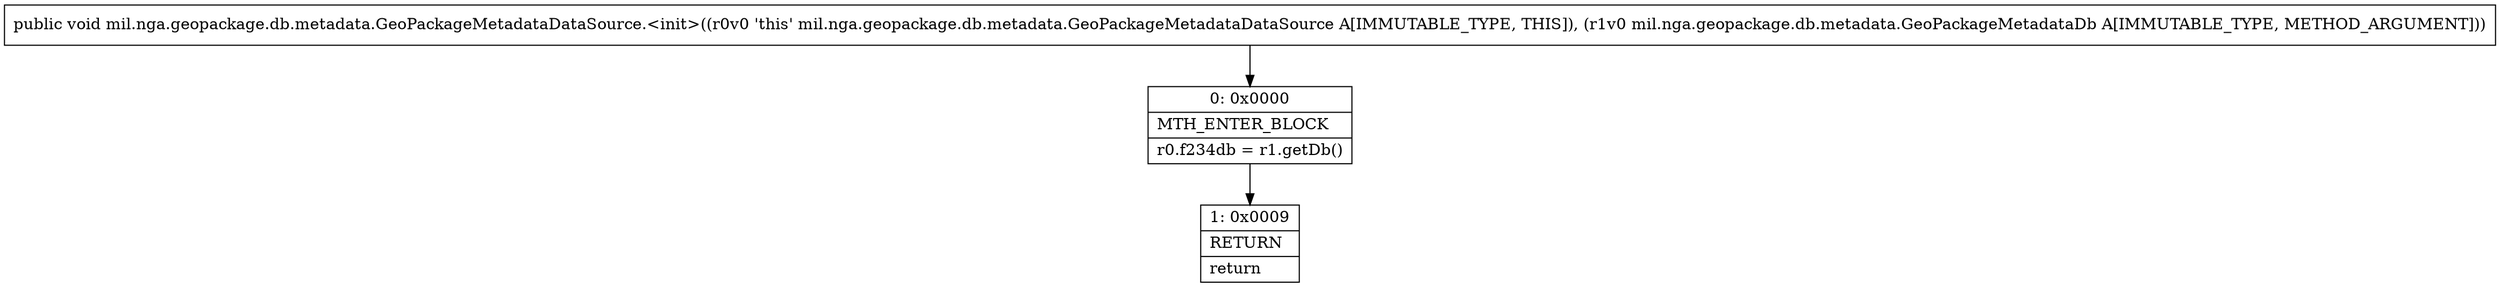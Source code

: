 digraph "CFG formil.nga.geopackage.db.metadata.GeoPackageMetadataDataSource.\<init\>(Lmil\/nga\/geopackage\/db\/metadata\/GeoPackageMetadataDb;)V" {
Node_0 [shape=record,label="{0\:\ 0x0000|MTH_ENTER_BLOCK\l|r0.f234db = r1.getDb()\l}"];
Node_1 [shape=record,label="{1\:\ 0x0009|RETURN\l|return\l}"];
MethodNode[shape=record,label="{public void mil.nga.geopackage.db.metadata.GeoPackageMetadataDataSource.\<init\>((r0v0 'this' mil.nga.geopackage.db.metadata.GeoPackageMetadataDataSource A[IMMUTABLE_TYPE, THIS]), (r1v0 mil.nga.geopackage.db.metadata.GeoPackageMetadataDb A[IMMUTABLE_TYPE, METHOD_ARGUMENT])) }"];
MethodNode -> Node_0;
Node_0 -> Node_1;
}

